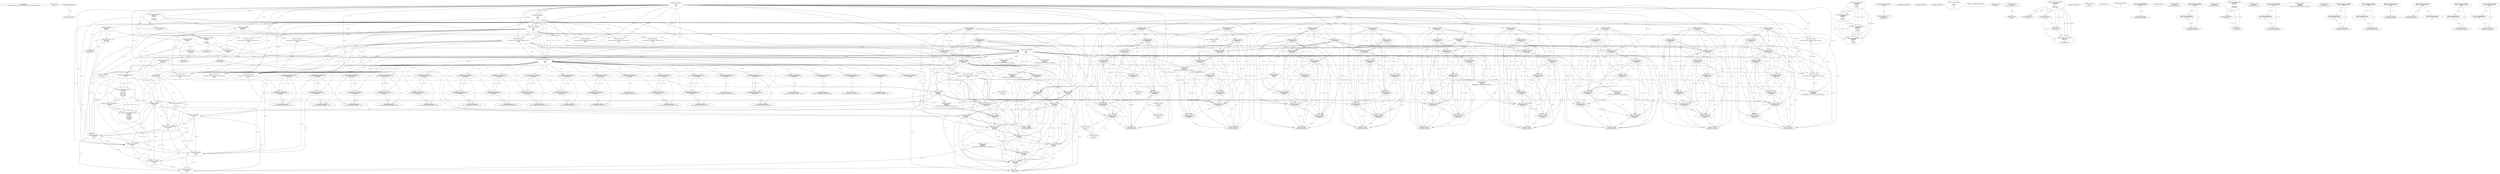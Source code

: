// Global SCDG with merge call
digraph {
	0 [label="268454688.main
2d585ec73ae76a975632dcc810f156cf1bf4e7cc5547263c9a24614f89d9d4bd"]
	1 [label="268454699.Sleep
1000"]
	2 [label="268450908.GetProcessHeap
"]
	3 [label="268465424.VirtualAlloc
0
128
12288
4"]
	4 [label="268465190.RegOpenKeyExW
2147483650
268501000
0
131097
2147417172"]
	5 [label="268465223.RegQueryValueExW
2147417376
268500984
0
0
3221762048
2147417188"]
	3 -> 5 [label="(0-->5)"]
	6 [label="268465239.RegCloseKey
2147417376"]
	5 -> 6 [label="(1-->1)"]
	7 [label="268465489.wsprintfW
3221762048
268501104
0"]
	3 -> 7 [label="(0-->1)"]
	5 -> 7 [label="(5-->1)"]
	8 [label="268466183.VirtualAlloc
0
1024
12288
4"]
	3 -> 8 [label="(3-->3)"]
	3 -> 8 [label="(4-->4)"]
	9 [label="268466202.VirtualAlloc
0
3596
12288
4"]
	3 -> 9 [label="(3-->3)"]
	8 -> 9 [label="(3-->3)"]
	3 -> 9 [label="(4-->4)"]
	8 -> 9 [label="(4-->4)"]
	10 [label="268466212.GetWindowsDirectoryW
3221770240
256"]
	9 -> 10 [label="(0-->1)"]
	11 [label="268466270.GetVolumeInformationW
3221770240
3221770752
256
3221771776
3221771784
3221771780
3221771264
256"]
	9 -> 11 [label="(0-->1)"]
	10 -> 11 [label="(1-->1)"]
	10 -> 11 [label="(2-->3)"]
	10 -> 11 [label="(2-->8)"]
	12 [label="268465190.RegOpenKeyExW
2147483650
268501632
0
131097
2147417172"]
	4 -> 12 [label="(1-->1)"]
	4 -> 12 [label="(4-->4)"]
	4 -> 12 [label="(5-->5)"]
	13 [label="268466376.wsprintfW
3221766144
268501204
0"]
	8 -> 13 [label="(0-->1)"]
	14 [label="268466397.lstrcatW
3221766144
3221771788"]
	8 -> 14 [label="(0-->1)"]
	13 -> 14 [label="(1-->1)"]
	15 [label="268466409.GetModuleHandleW
268501752"]
	16 [label="268466416.GetProcAddress
270536744
RtlComputeCrc32"]
	15 -> 16 [label="(0-->1)"]
	17 [label="268466432.lstrlenW
3221766144"]
	8 -> 17 [label="(0-->1)"]
	13 -> 17 [label="(1-->1)"]
	14 -> 17 [label="(1-->1)"]
	18 [label="268466449.RtlComputeCrc32
"]
	19 [label="268466481.VirtualFree
3221770240
0
32768"]
	9 -> 19 [label="(0-->1)"]
	10 -> 19 [label="(1-->1)"]
	11 -> 19 [label="(1-->1)"]
	20 [label="268464882.lstrlenW
3221762048"]
	3 -> 20 [label="(0-->1)"]
	5 -> 20 [label="(5-->1)"]
	7 -> 20 [label="(1-->1)"]
	21 [label="268464893.lstrlenW
268497860"]
	22 [label="268453932.VirtualAlloc
0
retval_lstrlenW_32822_32_retval_lstrlenW_32820_32
12288
64"]
	3 -> 22 [label="(3-->3)"]
	8 -> 22 [label="(3-->3)"]
	9 -> 22 [label="(3-->3)"]
	23 [label="268453967.lstrcpyW
3221774336
268497976"]
	22 -> 23 [label="(0-->1)"]
	24 [label="268453974.lstrlenW
3221774336"]
	22 -> 24 [label="(0-->1)"]
	23 -> 24 [label="(1-->1)"]
	25 [label="268464425.lstrcatW
retval_lstrlenW_32850_32
268497860"]
	21 -> 25 [label="(1-->2)"]
	26 [label="268464433.lstrcatW
retval_lstrlenW_32850_32
268500944"]
	25 -> 26 [label="(1-->1)"]
	27 [label="268464439.lstrcatW
retval_lstrlenW_32850_32
3221762048"]
	25 -> 27 [label="(1-->1)"]
	26 -> 27 [label="(1-->1)"]
	3 -> 27 [label="(0-->2)"]
	5 -> 27 [label="(5-->2)"]
	7 -> 27 [label="(1-->2)"]
	20 -> 27 [label="(1-->2)"]
	28 [label="268464447.lstrcatW
retval_lstrlenW_32850_32
268500948"]
	25 -> 28 [label="(1-->1)"]
	26 -> 28 [label="(1-->1)"]
	27 -> 28 [label="(1-->1)"]
	29 [label="268464636.VirtualAlloc
0
66
12288
64"]
	3 -> 29 [label="(3-->3)"]
	8 -> 29 [label="(3-->3)"]
	9 -> 29 [label="(3-->3)"]
	22 -> 29 [label="(3-->3)"]
	22 -> 29 [label="(4-->4)"]
	30 [label="268464679.wsprintfW
3221778432
268500964
3221774336"]
	29 -> 30 [label="(0-->1)"]
	22 -> 30 [label="(0-->3)"]
	23 -> 30 [label="(1-->3)"]
	24 -> 30 [label="(1-->3)"]
	31 [label="268464692.lstrcatW
retval_lstrlenW_32850_32
268497764"]
	25 -> 31 [label="(1-->1)"]
	26 -> 31 [label="(1-->1)"]
	27 -> 31 [label="(1-->1)"]
	28 -> 31 [label="(1-->1)"]
	32 [label="268464700.lstrcatW
retval_lstrlenW_32850_32
268500944"]
	25 -> 32 [label="(1-->1)"]
	26 -> 32 [label="(1-->1)"]
	27 -> 32 [label="(1-->1)"]
	28 -> 32 [label="(1-->1)"]
	31 -> 32 [label="(1-->1)"]
	26 -> 32 [label="(2-->2)"]
	33 [label="268464706.lstrcatW
retval_lstrlenW_32850_32
3221778432"]
	25 -> 33 [label="(1-->1)"]
	26 -> 33 [label="(1-->1)"]
	27 -> 33 [label="(1-->1)"]
	28 -> 33 [label="(1-->1)"]
	31 -> 33 [label="(1-->1)"]
	32 -> 33 [label="(1-->1)"]
	29 -> 33 [label="(0-->2)"]
	30 -> 33 [label="(1-->2)"]
	34 [label="268464714.lstrcatW
retval_lstrlenW_32850_32
268500948"]
	25 -> 34 [label="(1-->1)"]
	26 -> 34 [label="(1-->1)"]
	27 -> 34 [label="(1-->1)"]
	28 -> 34 [label="(1-->1)"]
	31 -> 34 [label="(1-->1)"]
	32 -> 34 [label="(1-->1)"]
	33 -> 34 [label="(1-->1)"]
	28 -> 34 [label="(2-->2)"]
	35 [label="268464726.VirtualFree
3221778432
0
32768"]
	29 -> 35 [label="(0-->1)"]
	30 -> 35 [label="(1-->1)"]
	33 -> 35 [label="(2-->1)"]
	19 -> 35 [label="(3-->3)"]
	36 [label="268464767.lstrlenW
retval_lstrlenW_32850_32"]
	25 -> 36 [label="(1-->1)"]
	26 -> 36 [label="(1-->1)"]
	27 -> 36 [label="(1-->1)"]
	28 -> 36 [label="(1-->1)"]
	31 -> 36 [label="(1-->1)"]
	32 -> 36 [label="(1-->1)"]
	33 -> 36 [label="(1-->1)"]
	34 -> 36 [label="(1-->1)"]
	37 [label="268453998.CreateMutexW
0
0
3221774336"]
	22 -> 37 [label="(0-->3)"]
	23 -> 37 [label="(1-->3)"]
	24 -> 37 [label="(1-->3)"]
	30 -> 37 [label="(3-->3)"]
	38 [label="268454010.GetLastError
"]
	39 [label="268454017.GetLastError
"]
	40 [label="268454043.VirtualFree
3221774336
0
32768"]
	22 -> 40 [label="(0-->1)"]
	23 -> 40 [label="(1-->1)"]
	24 -> 40 [label="(1-->1)"]
	30 -> 40 [label="(3-->1)"]
	37 -> 40 [label="(3-->1)"]
	19 -> 40 [label="(3-->3)"]
	35 -> 40 [label="(3-->3)"]
	41 [label="268467629.VirtualFree
3221762048
0
32768"]
	3 -> 41 [label="(0-->1)"]
	5 -> 41 [label="(5-->1)"]
	7 -> 41 [label="(1-->1)"]
	20 -> 41 [label="(1-->1)"]
	27 -> 41 [label="(2-->1)"]
	19 -> 41 [label="(3-->3)"]
	35 -> 41 [label="(3-->3)"]
	40 -> 41 [label="(3-->3)"]
	42 [label="268467737.VirtualFree
3221766144
0
32768"]
	8 -> 42 [label="(0-->1)"]
	13 -> 42 [label="(1-->1)"]
	14 -> 42 [label="(1-->1)"]
	17 -> 42 [label="(1-->1)"]
	19 -> 42 [label="(3-->3)"]
	35 -> 42 [label="(3-->3)"]
	40 -> 42 [label="(3-->3)"]
	41 -> 42 [label="(3-->3)"]
	43 [label="268454737.CreateThread
0
0
268447024
0
0
0"]
	44 [label="268454450.CreateToolhelp32Snapshot
2
0"]
	45 [label="268454476.VirtualAlloc
0
556
12288
4"]
	3 -> 45 [label="(3-->3)"]
	8 -> 45 [label="(3-->3)"]
	9 -> 45 [label="(3-->3)"]
	22 -> 45 [label="(3-->3)"]
	29 -> 45 [label="(3-->3)"]
	3 -> 45 [label="(4-->4)"]
	8 -> 45 [label="(4-->4)"]
	9 -> 45 [label="(4-->4)"]
	46 [label="268454501.Process32FirstW
retval_CreateToolhelp32Snapshot_33540_32
3221782528"]
	45 -> 46 [label="(0-->2)"]
	47 [label="268454533.lstrcmpiW
"]
	2 -> 47 [label="(0-->0)"]
	48 [label="268454602.Process32NextW
retval_CreateToolhelp32Snapshot_33540_32
3221782528"]
	46 -> 48 [label="(1-->1)"]
	45 -> 48 [label="(0-->2)"]
	46 -> 48 [label="(2-->2)"]
	49 [label="268454627.VirtualFree
3221782528
0
32768"]
	45 -> 49 [label="(0-->1)"]
	46 -> 49 [label="(2-->1)"]
	48 -> 49 [label="(2-->1)"]
	19 -> 49 [label="(3-->3)"]
	35 -> 49 [label="(3-->3)"]
	40 -> 49 [label="(3-->3)"]
	41 -> 49 [label="(3-->3)"]
	42 -> 49 [label="(3-->3)"]
	50 [label="268454634.CloseHandle
retval_CreateToolhelp32Snapshot_33540_32"]
	46 -> 50 [label="(1-->1)"]
	48 -> 50 [label="(1-->1)"]
	51 [label="268465190.RegOpenKeyExW
2147483650
268501000
0
131097
2147417052"]
	4 -> 51 [label="(1-->1)"]
	12 -> 51 [label="(1-->1)"]
	4 -> 51 [label="(2-->2)"]
	4 -> 51 [label="(4-->4)"]
	12 -> 51 [label="(4-->4)"]
	52 [label="268465223.RegQueryValueExW
2147417376
268500984
0
0
3221786624
2147417068"]
	5 -> 52 [label="(1-->1)"]
	6 -> 52 [label="(1-->1)"]
	5 -> 52 [label="(2-->2)"]
	53 [label="268465489.wsprintfW
3221786624
268501104
0"]
	52 -> 53 [label="(5-->1)"]
	7 -> 53 [label="(2-->2)"]
	54 [label="268466212.GetWindowsDirectoryW
3221794816
256"]
	10 -> 54 [label="(2-->2)"]
	11 -> 54 [label="(3-->2)"]
	11 -> 54 [label="(8-->2)"]
	55 [label="268466270.GetVolumeInformationW
3221794816
3221795328
256
3221796352
3221796360
3221796356
3221795840
256"]
	54 -> 55 [label="(1-->1)"]
	10 -> 55 [label="(2-->3)"]
	11 -> 55 [label="(3-->3)"]
	11 -> 55 [label="(8-->3)"]
	54 -> 55 [label="(2-->3)"]
	10 -> 55 [label="(2-->8)"]
	11 -> 55 [label="(3-->8)"]
	11 -> 55 [label="(8-->8)"]
	54 -> 55 [label="(2-->8)"]
	56 [label="268465190.RegOpenKeyExW
2147483650
268501632
0
131097
2147417052"]
	4 -> 56 [label="(1-->1)"]
	12 -> 56 [label="(1-->1)"]
	51 -> 56 [label="(1-->1)"]
	12 -> 56 [label="(2-->2)"]
	4 -> 56 [label="(4-->4)"]
	12 -> 56 [label="(4-->4)"]
	51 -> 56 [label="(4-->4)"]
	51 -> 56 [label="(5-->5)"]
	57 [label="268466376.wsprintfW
3221790720
268501204
0"]
	13 -> 57 [label="(2-->2)"]
	58 [label="268466397.lstrcatW
3221790720
3221796364"]
	57 -> 58 [label="(1-->1)"]
	59 [label="268466432.lstrlenW
3221790720"]
	57 -> 59 [label="(1-->1)"]
	58 -> 59 [label="(1-->1)"]
	60 [label="268466481.VirtualFree
3221794816
0
32768"]
	54 -> 60 [label="(1-->1)"]
	55 -> 60 [label="(1-->1)"]
	19 -> 60 [label="(3-->3)"]
	35 -> 60 [label="(3-->3)"]
	40 -> 60 [label="(3-->3)"]
	41 -> 60 [label="(3-->3)"]
	42 -> 60 [label="(3-->3)"]
	49 -> 60 [label="(3-->3)"]
	61 [label="268464882.lstrlenW
3221786624"]
	52 -> 61 [label="(5-->1)"]
	53 -> 61 [label="(1-->1)"]
	62 [label="268452641.VirtualAlloc
0
retval_lstrlenW_40406_32_retval_lstrlenW_40402_32
12288
64"]
	3 -> 62 [label="(3-->3)"]
	8 -> 62 [label="(3-->3)"]
	9 -> 62 [label="(3-->3)"]
	22 -> 62 [label="(3-->3)"]
	29 -> 62 [label="(3-->3)"]
	45 -> 62 [label="(3-->3)"]
	22 -> 62 [label="(4-->4)"]
	29 -> 62 [label="(4-->4)"]
	63 [label="268464425.lstrcatW
3221798912
268497860"]
	62 -> 63 [label="(0-->1)"]
	21 -> 63 [label="(1-->2)"]
	25 -> 63 [label="(2-->2)"]
	64 [label="268464433.lstrcatW
3221798912
268500944"]
	62 -> 64 [label="(0-->1)"]
	63 -> 64 [label="(1-->1)"]
	26 -> 64 [label="(2-->2)"]
	32 -> 64 [label="(2-->2)"]
	65 [label="268464439.lstrcatW
3221798912
3221786624"]
	62 -> 65 [label="(0-->1)"]
	63 -> 65 [label="(1-->1)"]
	64 -> 65 [label="(1-->1)"]
	52 -> 65 [label="(5-->2)"]
	53 -> 65 [label="(1-->2)"]
	61 -> 65 [label="(1-->2)"]
	66 [label="268464447.lstrcatW
3221798912
268500948"]
	62 -> 66 [label="(0-->1)"]
	63 -> 66 [label="(1-->1)"]
	64 -> 66 [label="(1-->1)"]
	65 -> 66 [label="(1-->1)"]
	28 -> 66 [label="(2-->2)"]
	34 -> 66 [label="(2-->2)"]
	67 [label="268464662.wsprintfW
3221803008
268500952
unconstrained_ret_RtlComputeCrc32_40146_32"]
	68 [label="268464692.lstrcatW
3221798912
268497764"]
	62 -> 68 [label="(0-->1)"]
	63 -> 68 [label="(1-->1)"]
	64 -> 68 [label="(1-->1)"]
	65 -> 68 [label="(1-->1)"]
	66 -> 68 [label="(1-->1)"]
	31 -> 68 [label="(2-->2)"]
	69 [label="268464700.lstrcatW
3221798912
268500944"]
	62 -> 69 [label="(0-->1)"]
	63 -> 69 [label="(1-->1)"]
	64 -> 69 [label="(1-->1)"]
	65 -> 69 [label="(1-->1)"]
	66 -> 69 [label="(1-->1)"]
	68 -> 69 [label="(1-->1)"]
	26 -> 69 [label="(2-->2)"]
	32 -> 69 [label="(2-->2)"]
	64 -> 69 [label="(2-->2)"]
	70 [label="268464706.lstrcatW
3221798912
3221803008"]
	62 -> 70 [label="(0-->1)"]
	63 -> 70 [label="(1-->1)"]
	64 -> 70 [label="(1-->1)"]
	65 -> 70 [label="(1-->1)"]
	66 -> 70 [label="(1-->1)"]
	68 -> 70 [label="(1-->1)"]
	69 -> 70 [label="(1-->1)"]
	67 -> 70 [label="(1-->2)"]
	71 [label="268464714.lstrcatW
3221798912
268500948"]
	62 -> 71 [label="(0-->1)"]
	63 -> 71 [label="(1-->1)"]
	64 -> 71 [label="(1-->1)"]
	65 -> 71 [label="(1-->1)"]
	66 -> 71 [label="(1-->1)"]
	68 -> 71 [label="(1-->1)"]
	69 -> 71 [label="(1-->1)"]
	70 -> 71 [label="(1-->1)"]
	28 -> 71 [label="(2-->2)"]
	34 -> 71 [label="(2-->2)"]
	66 -> 71 [label="(2-->2)"]
	72 [label="268464726.VirtualFree
3221803008
0
32768"]
	67 -> 72 [label="(1-->1)"]
	70 -> 72 [label="(2-->1)"]
	19 -> 72 [label="(3-->3)"]
	35 -> 72 [label="(3-->3)"]
	40 -> 72 [label="(3-->3)"]
	41 -> 72 [label="(3-->3)"]
	42 -> 72 [label="(3-->3)"]
	49 -> 72 [label="(3-->3)"]
	60 -> 72 [label="(3-->3)"]
	73 [label="268464767.lstrlenW
3221798912"]
	62 -> 73 [label="(0-->1)"]
	63 -> 73 [label="(1-->1)"]
	64 -> 73 [label="(1-->1)"]
	65 -> 73 [label="(1-->1)"]
	66 -> 73 [label="(1-->1)"]
	68 -> 73 [label="(1-->1)"]
	69 -> 73 [label="(1-->1)"]
	70 -> 73 [label="(1-->1)"]
	71 -> 73 [label="(1-->1)"]
	74 [label="268452707.lstrlenW
268497912"]
	75 [label="268452834.lstrcpyW
268510272
retval_lstrlenW_42087_32"]
	76 [label="268452841.lstrlenW
268510272"]
	75 -> 76 [label="(1-->1)"]
	77 [label="268465489.wsprintfW
3221762048
268500964
0"]
	3 -> 77 [label="(0-->1)"]
	78 [label="268465223.RegQueryValueExW
3221771788
268501592
0
0
3221771788
2147417188"]
	79 [label="268465254.GetLastError
"]
	80 [label="268465263.RegCloseKey
3221771788"]
	78 -> 80 [label="(1-->1)"]
	78 -> 80 [label="(5-->1)"]
	81 [label="268453932.VirtualAlloc
0
retval_lstrlenW_32923_32_retval_lstrlenW_32927_32
12288
64"]
	3 -> 81 [label="(3-->3)"]
	8 -> 81 [label="(3-->3)"]
	9 -> 81 [label="(3-->3)"]
	82 [label="268453967.lstrcpyW
0
268497976"]
	83 [label="268453974.lstrlenW
0"]
	84 [label="268464425.lstrcatW
retval_lstrlenW_33048_32
268497860"]
	21 -> 84 [label="(1-->2)"]
	85 [label="268464433.lstrcatW
retval_lstrlenW_33048_32
268500944"]
	84 -> 85 [label="(1-->1)"]
	86 [label="268464439.lstrcatW
retval_lstrlenW_33048_32
3221762048"]
	84 -> 86 [label="(1-->1)"]
	85 -> 86 [label="(1-->1)"]
	3 -> 86 [label="(0-->2)"]
	20 -> 86 [label="(1-->2)"]
	77 -> 86 [label="(1-->2)"]
	87 [label="268464447.lstrcatW
retval_lstrlenW_33048_32
268500948"]
	84 -> 87 [label="(1-->1)"]
	85 -> 87 [label="(1-->1)"]
	86 -> 87 [label="(1-->1)"]
	88 [label="268464662.wsprintfW
3221778432
268500952
unconstrained_ret_RtlComputeCrc32_32899_32"]
	29 -> 88 [label="(0-->1)"]
	89 [label="268464692.lstrcatW
retval_lstrlenW_33048_32
268497764"]
	84 -> 89 [label="(1-->1)"]
	85 -> 89 [label="(1-->1)"]
	86 -> 89 [label="(1-->1)"]
	87 -> 89 [label="(1-->1)"]
	90 [label="268464700.lstrcatW
retval_lstrlenW_33048_32
268500944"]
	84 -> 90 [label="(1-->1)"]
	85 -> 90 [label="(1-->1)"]
	86 -> 90 [label="(1-->1)"]
	87 -> 90 [label="(1-->1)"]
	89 -> 90 [label="(1-->1)"]
	85 -> 90 [label="(2-->2)"]
	91 [label="268464706.lstrcatW
retval_lstrlenW_33048_32
3221778432"]
	84 -> 91 [label="(1-->1)"]
	85 -> 91 [label="(1-->1)"]
	86 -> 91 [label="(1-->1)"]
	87 -> 91 [label="(1-->1)"]
	89 -> 91 [label="(1-->1)"]
	90 -> 91 [label="(1-->1)"]
	29 -> 91 [label="(0-->2)"]
	88 -> 91 [label="(1-->2)"]
	92 [label="268464714.lstrcatW
retval_lstrlenW_33048_32
268500948"]
	84 -> 92 [label="(1-->1)"]
	85 -> 92 [label="(1-->1)"]
	86 -> 92 [label="(1-->1)"]
	87 -> 92 [label="(1-->1)"]
	89 -> 92 [label="(1-->1)"]
	90 -> 92 [label="(1-->1)"]
	91 -> 92 [label="(1-->1)"]
	87 -> 92 [label="(2-->2)"]
	93 [label="268464767.lstrlenW
retval_lstrlenW_33048_32"]
	84 -> 93 [label="(1-->1)"]
	85 -> 93 [label="(1-->1)"]
	86 -> 93 [label="(1-->1)"]
	87 -> 93 [label="(1-->1)"]
	89 -> 93 [label="(1-->1)"]
	90 -> 93 [label="(1-->1)"]
	91 -> 93 [label="(1-->1)"]
	92 -> 93 [label="(1-->1)"]
	94 [label="268453998.CreateMutexW
0
0
0"]
	95 [label="268454761.WaitForSingleObject
retval_CreateThread_34698_32
5000"]
	96 [label="268454790.CloseHandle
retval_CreateThread_34698_32"]
	95 -> 96 [label="(1-->1)"]
	97 [label="268454501.Process32FirstW
retval_CreateToolhelp32Snapshot_36674_32
3221782528"]
	45 -> 97 [label="(0-->2)"]
	98 [label="268454602.Process32NextW
retval_CreateToolhelp32Snapshot_36674_32
3221782528"]
	97 -> 98 [label="(1-->1)"]
	45 -> 98 [label="(0-->2)"]
	97 -> 98 [label="(2-->2)"]
	99 [label="268454634.CloseHandle
retval_CreateToolhelp32Snapshot_36674_32"]
	97 -> 99 [label="(1-->1)"]
	98 -> 99 [label="(1-->1)"]
	100 [label="268452641.VirtualAlloc
0
retval_lstrlenW_41685_32_retval_lstrlenW_41682_32
12288
64"]
	3 -> 100 [label="(3-->3)"]
	8 -> 100 [label="(3-->3)"]
	9 -> 100 [label="(3-->3)"]
	29 -> 100 [label="(3-->3)"]
	45 -> 100 [label="(3-->3)"]
	81 -> 100 [label="(3-->3)"]
	29 -> 100 [label="(4-->4)"]
	81 -> 100 [label="(4-->4)"]
	101 [label="268464425.lstrcatW
0
268497860"]
	21 -> 101 [label="(1-->2)"]
	84 -> 101 [label="(2-->2)"]
	102 [label="268464433.lstrcatW
0
268500944"]
	85 -> 102 [label="(2-->2)"]
	90 -> 102 [label="(2-->2)"]
	103 [label="268464439.lstrcatW
0
3221786624"]
	52 -> 103 [label="(5-->2)"]
	53 -> 103 [label="(1-->2)"]
	61 -> 103 [label="(1-->2)"]
	104 [label="268464447.lstrcatW
0
268500948"]
	87 -> 104 [label="(2-->2)"]
	92 -> 104 [label="(2-->2)"]
	105 [label="268464662.wsprintfW
3221803008
268500952
unconstrained_ret_RtlComputeCrc32_40079_32"]
	88 -> 105 [label="(2-->2)"]
	106 [label="268464692.lstrcatW
0
268497764"]
	89 -> 106 [label="(2-->2)"]
	107 [label="268464700.lstrcatW
0
268500944"]
	85 -> 107 [label="(2-->2)"]
	90 -> 107 [label="(2-->2)"]
	102 -> 107 [label="(2-->2)"]
	108 [label="268464706.lstrcatW
0
3221803008"]
	105 -> 108 [label="(1-->2)"]
	109 [label="268464714.lstrcatW
0
268500948"]
	87 -> 109 [label="(2-->2)"]
	92 -> 109 [label="(2-->2)"]
	104 -> 109 [label="(2-->2)"]
	110 [label="268464767.lstrlenW
0"]
	111 [label="268452834.lstrcpyW
268510272
retval_lstrlenW_43387_32"]
	112 [label="268465239.RegCloseKey
3221771788"]
	78 -> 112 [label="(1-->1)"]
	78 -> 112 [label="(5-->1)"]
	113 [label="268466320.lstrlenW
3221771788"]
	78 -> 113 [label="(1-->1)"]
	78 -> 113 [label="(5-->1)"]
	112 -> 113 [label="(1-->1)"]
	114 [label="268453932.VirtualAlloc
0
retval_lstrlenW_32825_32_retval_lstrlenW_32824_32
12288
64"]
	3 -> 114 [label="(3-->3)"]
	8 -> 114 [label="(3-->3)"]
	9 -> 114 [label="(3-->3)"]
	115 [label="268464425.lstrcatW
retval_lstrlenW_32855_32
268497860"]
	21 -> 115 [label="(1-->2)"]
	116 [label="268464433.lstrcatW
retval_lstrlenW_32855_32
268500944"]
	115 -> 116 [label="(1-->1)"]
	117 [label="268464439.lstrcatW
retval_lstrlenW_32855_32
3221762048"]
	115 -> 117 [label="(1-->1)"]
	116 -> 117 [label="(1-->1)"]
	3 -> 117 [label="(0-->2)"]
	20 -> 117 [label="(1-->2)"]
	77 -> 117 [label="(1-->2)"]
	118 [label="268464447.lstrcatW
retval_lstrlenW_32855_32
268500948"]
	115 -> 118 [label="(1-->1)"]
	116 -> 118 [label="(1-->1)"]
	117 -> 118 [label="(1-->1)"]
	119 [label="268464662.wsprintfW
3221778432
268500952
unconstrained_ret_RtlComputeCrc32_32812_32"]
	29 -> 119 [label="(0-->1)"]
	120 [label="268464692.lstrcatW
retval_lstrlenW_32855_32
268497764"]
	115 -> 120 [label="(1-->1)"]
	116 -> 120 [label="(1-->1)"]
	117 -> 120 [label="(1-->1)"]
	118 -> 120 [label="(1-->1)"]
	121 [label="268464700.lstrcatW
retval_lstrlenW_32855_32
268500944"]
	115 -> 121 [label="(1-->1)"]
	116 -> 121 [label="(1-->1)"]
	117 -> 121 [label="(1-->1)"]
	118 -> 121 [label="(1-->1)"]
	120 -> 121 [label="(1-->1)"]
	116 -> 121 [label="(2-->2)"]
	122 [label="268464706.lstrcatW
retval_lstrlenW_32855_32
3221778432"]
	115 -> 122 [label="(1-->1)"]
	116 -> 122 [label="(1-->1)"]
	117 -> 122 [label="(1-->1)"]
	118 -> 122 [label="(1-->1)"]
	120 -> 122 [label="(1-->1)"]
	121 -> 122 [label="(1-->1)"]
	29 -> 122 [label="(0-->2)"]
	119 -> 122 [label="(1-->2)"]
	123 [label="268464714.lstrcatW
retval_lstrlenW_32855_32
268500948"]
	115 -> 123 [label="(1-->1)"]
	116 -> 123 [label="(1-->1)"]
	117 -> 123 [label="(1-->1)"]
	118 -> 123 [label="(1-->1)"]
	120 -> 123 [label="(1-->1)"]
	121 -> 123 [label="(1-->1)"]
	122 -> 123 [label="(1-->1)"]
	118 -> 123 [label="(2-->2)"]
	124 [label="268464767.lstrlenW
retval_lstrlenW_32855_32"]
	115 -> 124 [label="(1-->1)"]
	116 -> 124 [label="(1-->1)"]
	117 -> 124 [label="(1-->1)"]
	118 -> 124 [label="(1-->1)"]
	120 -> 124 [label="(1-->1)"]
	121 -> 124 [label="(1-->1)"]
	122 -> 124 [label="(1-->1)"]
	123 -> 124 [label="(1-->1)"]
	125 [label="268454761.WaitForSingleObject
retval_CreateThread_32977_32
5000"]
	126 [label="268454780.TerminateThread
retval_CreateThread_32977_32
0"]
	125 -> 126 [label="(1-->1)"]
	127 [label="268454790.CloseHandle
retval_CreateThread_32977_32"]
	125 -> 127 [label="(1-->1)"]
	126 -> 127 [label="(1-->1)"]
	128 [label="268454602.Process32NextW
retval_CreateToolhelp32Snapshot_33055_32
3221782528"]
	45 -> 128 [label="(0-->2)"]
	129 [label="268454634.CloseHandle
retval_CreateToolhelp32Snapshot_33055_32"]
	128 -> 129 [label="(1-->1)"]
	130 [label="268465489.wsprintfW
3221786624
268500964
0"]
	77 -> 130 [label="(2-->2)"]
	131 [label="268452641.VirtualAlloc
0
retval_lstrlenW_36765_32_retval_lstrlenW_36768_32
12288
64"]
	3 -> 131 [label="(3-->3)"]
	8 -> 131 [label="(3-->3)"]
	9 -> 131 [label="(3-->3)"]
	29 -> 131 [label="(3-->3)"]
	45 -> 131 [label="(3-->3)"]
	114 -> 131 [label="(3-->3)"]
	29 -> 131 [label="(4-->4)"]
	114 -> 131 [label="(4-->4)"]
	132 [label="268464679.wsprintfW
3221803008
268500964
retval_lstrlenW_36765_32_retval_lstrlenW_36768_32"]
	77 -> 132 [label="(2-->2)"]
	130 -> 132 [label="(2-->2)"]
	131 -> 132 [label="(2-->3)"]
	133 [label="268452834.lstrcpyW
268510272
retval_lstrlenW_40662_32"]
	134 [label="268465223.RegQueryValueExW
3221796364
268501592
0
0
3221796364
2147417068"]
	135 [label="268465239.RegCloseKey
3221796364"]
	134 -> 135 [label="(1-->1)"]
	134 -> 135 [label="(5-->1)"]
	136 [label="268466320.lstrlenW
3221796364"]
	134 -> 136 [label="(1-->1)"]
	134 -> 136 [label="(5-->1)"]
	135 -> 136 [label="(1-->1)"]
	137 [label="268452641.VirtualAlloc
0
retval_lstrlenW_41134_32_retval_lstrlenW_41132_32
12288
64"]
	3 -> 137 [label="(3-->3)"]
	8 -> 137 [label="(3-->3)"]
	9 -> 137 [label="(3-->3)"]
	22 -> 137 [label="(3-->3)"]
	29 -> 137 [label="(3-->3)"]
	45 -> 137 [label="(3-->3)"]
	22 -> 137 [label="(4-->4)"]
	29 -> 137 [label="(4-->4)"]
	138 [label="268464679.wsprintfW
3221803008
268500964
retval_lstrlenW_41134_32_retval_lstrlenW_41132_32"]
	30 -> 138 [label="(2-->2)"]
	130 -> 138 [label="(2-->2)"]
	137 -> 138 [label="(2-->3)"]
	139 [label="268452834.lstrcpyW
268510272
retval_lstrlenW_42761_32"]
	140 [label="268453932.VirtualAlloc
0
retval_lstrlenW_32818_32_retval_lstrlenW_32815_32
12288
64"]
	3 -> 140 [label="(3-->3)"]
	8 -> 140 [label="(3-->3)"]
	9 -> 140 [label="(3-->3)"]
	141 [label="268464425.lstrcatW
retval_lstrlenW_32839_32
268497860"]
	21 -> 141 [label="(1-->2)"]
	142 [label="268464433.lstrcatW
retval_lstrlenW_32839_32
268500944"]
	141 -> 142 [label="(1-->1)"]
	143 [label="268464439.lstrcatW
retval_lstrlenW_32839_32
3221762048"]
	141 -> 143 [label="(1-->1)"]
	142 -> 143 [label="(1-->1)"]
	3 -> 143 [label="(0-->2)"]
	20 -> 143 [label="(1-->2)"]
	77 -> 143 [label="(1-->2)"]
	144 [label="268464447.lstrcatW
retval_lstrlenW_32839_32
268500948"]
	141 -> 144 [label="(1-->1)"]
	142 -> 144 [label="(1-->1)"]
	143 -> 144 [label="(1-->1)"]
	145 [label="268464692.lstrcatW
retval_lstrlenW_32839_32
268497764"]
	141 -> 145 [label="(1-->1)"]
	142 -> 145 [label="(1-->1)"]
	143 -> 145 [label="(1-->1)"]
	144 -> 145 [label="(1-->1)"]
	146 [label="268464700.lstrcatW
retval_lstrlenW_32839_32
268500944"]
	141 -> 146 [label="(1-->1)"]
	142 -> 146 [label="(1-->1)"]
	143 -> 146 [label="(1-->1)"]
	144 -> 146 [label="(1-->1)"]
	145 -> 146 [label="(1-->1)"]
	142 -> 146 [label="(2-->2)"]
	147 [label="268464706.lstrcatW
retval_lstrlenW_32839_32
3221778432"]
	141 -> 147 [label="(1-->1)"]
	142 -> 147 [label="(1-->1)"]
	143 -> 147 [label="(1-->1)"]
	144 -> 147 [label="(1-->1)"]
	145 -> 147 [label="(1-->1)"]
	146 -> 147 [label="(1-->1)"]
	29 -> 147 [label="(0-->2)"]
	30 -> 147 [label="(1-->2)"]
	148 [label="268464714.lstrcatW
retval_lstrlenW_32839_32
268500948"]
	141 -> 148 [label="(1-->1)"]
	142 -> 148 [label="(1-->1)"]
	143 -> 148 [label="(1-->1)"]
	144 -> 148 [label="(1-->1)"]
	145 -> 148 [label="(1-->1)"]
	146 -> 148 [label="(1-->1)"]
	147 -> 148 [label="(1-->1)"]
	144 -> 148 [label="(2-->2)"]
	149 [label="268464767.lstrlenW
retval_lstrlenW_32839_32"]
	141 -> 149 [label="(1-->1)"]
	142 -> 149 [label="(1-->1)"]
	143 -> 149 [label="(1-->1)"]
	144 -> 149 [label="(1-->1)"]
	145 -> 149 [label="(1-->1)"]
	146 -> 149 [label="(1-->1)"]
	147 -> 149 [label="(1-->1)"]
	148 -> 149 [label="(1-->1)"]
	150 [label="268454761.WaitForSingleObject
retval_CreateThread_33084_32
5000"]
	151 [label="268454780.TerminateThread
retval_CreateThread_33084_32
0"]
	150 -> 151 [label="(1-->1)"]
	152 [label="268454790.CloseHandle
retval_CreateThread_33084_32"]
	150 -> 152 [label="(1-->1)"]
	151 -> 152 [label="(1-->1)"]
	153 [label="268454501.Process32FirstW
retval_CreateToolhelp32Snapshot_33157_32
3221782528"]
	45 -> 153 [label="(0-->2)"]
	154 [label="268454602.Process32NextW
retval_CreateToolhelp32Snapshot_33157_32
3221782528"]
	153 -> 154 [label="(1-->1)"]
	45 -> 154 [label="(0-->2)"]
	153 -> 154 [label="(2-->2)"]
	155 [label="268454634.CloseHandle
retval_CreateToolhelp32Snapshot_33157_32"]
	153 -> 155 [label="(1-->1)"]
	154 -> 155 [label="(1-->1)"]
	156 [label="268452641.VirtualAlloc
0
retval_lstrlenW_42606_32_retval_lstrlenW_42609_32
12288
64"]
	3 -> 156 [label="(3-->3)"]
	8 -> 156 [label="(3-->3)"]
	9 -> 156 [label="(3-->3)"]
	29 -> 156 [label="(3-->3)"]
	45 -> 156 [label="(3-->3)"]
	140 -> 156 [label="(3-->3)"]
	29 -> 156 [label="(4-->4)"]
	140 -> 156 [label="(4-->4)"]
	157 [label="268464662.wsprintfW
3221803008
268500952
unconstrained_ret_RtlComputeCrc32_42597_32"]
	158 [label="268452834.lstrcpyW
268510272
retval_lstrlenW_43386_32"]
	159 [label="268465223.RegQueryValueExW
3221771788
268501728
0
0
retval_lstrlenW_32788_32
2147417188"]
	78 -> 159 [label="(1-->1)"]
	78 -> 159 [label="(5-->1)"]
	112 -> 159 [label="(1-->1)"]
	113 -> 159 [label="(1-->1)"]
	78 -> 159 [label="(6-->6)"]
	160 [label="268453932.VirtualAlloc
0
retval_lstrlenW_32826_32_retval_lstrlenW_32827_32
12288
64"]
	3 -> 160 [label="(3-->3)"]
	8 -> 160 [label="(3-->3)"]
	9 -> 160 [label="(3-->3)"]
	161 [label="268464425.lstrcatW
retval_lstrlenW_32900_32
268497860"]
	21 -> 161 [label="(1-->2)"]
	162 [label="268464433.lstrcatW
retval_lstrlenW_32900_32
268500944"]
	161 -> 162 [label="(1-->1)"]
	163 [label="268464439.lstrcatW
retval_lstrlenW_32900_32
3221762048"]
	161 -> 163 [label="(1-->1)"]
	162 -> 163 [label="(1-->1)"]
	3 -> 163 [label="(0-->2)"]
	20 -> 163 [label="(1-->2)"]
	77 -> 163 [label="(1-->2)"]
	164 [label="268464447.lstrcatW
retval_lstrlenW_32900_32
268500948"]
	161 -> 164 [label="(1-->1)"]
	162 -> 164 [label="(1-->1)"]
	163 -> 164 [label="(1-->1)"]
	165 [label="268464692.lstrcatW
retval_lstrlenW_32900_32
268497764"]
	161 -> 165 [label="(1-->1)"]
	162 -> 165 [label="(1-->1)"]
	163 -> 165 [label="(1-->1)"]
	164 -> 165 [label="(1-->1)"]
	166 [label="268464700.lstrcatW
retval_lstrlenW_32900_32
268500944"]
	161 -> 166 [label="(1-->1)"]
	162 -> 166 [label="(1-->1)"]
	163 -> 166 [label="(1-->1)"]
	164 -> 166 [label="(1-->1)"]
	165 -> 166 [label="(1-->1)"]
	162 -> 166 [label="(2-->2)"]
	167 [label="268464706.lstrcatW
retval_lstrlenW_32900_32
3221778432"]
	161 -> 167 [label="(1-->1)"]
	162 -> 167 [label="(1-->1)"]
	163 -> 167 [label="(1-->1)"]
	164 -> 167 [label="(1-->1)"]
	165 -> 167 [label="(1-->1)"]
	166 -> 167 [label="(1-->1)"]
	29 -> 167 [label="(0-->2)"]
	30 -> 167 [label="(1-->2)"]
	168 [label="268464714.lstrcatW
retval_lstrlenW_32900_32
268500948"]
	161 -> 168 [label="(1-->1)"]
	162 -> 168 [label="(1-->1)"]
	163 -> 168 [label="(1-->1)"]
	164 -> 168 [label="(1-->1)"]
	165 -> 168 [label="(1-->1)"]
	166 -> 168 [label="(1-->1)"]
	167 -> 168 [label="(1-->1)"]
	164 -> 168 [label="(2-->2)"]
	169 [label="268464767.lstrlenW
retval_lstrlenW_32900_32"]
	161 -> 169 [label="(1-->1)"]
	162 -> 169 [label="(1-->1)"]
	163 -> 169 [label="(1-->1)"]
	164 -> 169 [label="(1-->1)"]
	165 -> 169 [label="(1-->1)"]
	166 -> 169 [label="(1-->1)"]
	167 -> 169 [label="(1-->1)"]
	168 -> 169 [label="(1-->1)"]
	170 [label="268454761.WaitForSingleObject
retval_CreateThread_33183_32
5000"]
	171 [label="268454780.TerminateThread
retval_CreateThread_33183_32
0"]
	170 -> 171 [label="(1-->1)"]
	172 [label="268454790.CloseHandle
retval_CreateThread_33183_32"]
	170 -> 172 [label="(1-->1)"]
	171 -> 172 [label="(1-->1)"]
	173 [label="268454602.Process32NextW
retval_CreateToolhelp32Snapshot_33209_32
3221782528"]
	45 -> 173 [label="(0-->2)"]
	174 [label="268454634.CloseHandle
retval_CreateToolhelp32Snapshot_33209_32"]
	173 -> 174 [label="(1-->1)"]
	175 [label="268464425.lstrcatW
retval_lstrlenW_32831_32
268497860"]
	21 -> 175 [label="(1-->2)"]
	176 [label="268464433.lstrcatW
retval_lstrlenW_32831_32
268500944"]
	175 -> 176 [label="(1-->1)"]
	177 [label="268464439.lstrcatW
retval_lstrlenW_32831_32
3221762048"]
	175 -> 177 [label="(1-->1)"]
	176 -> 177 [label="(1-->1)"]
	3 -> 177 [label="(0-->2)"]
	20 -> 177 [label="(1-->2)"]
	77 -> 177 [label="(1-->2)"]
	178 [label="268464447.lstrcatW
retval_lstrlenW_32831_32
268500948"]
	175 -> 178 [label="(1-->1)"]
	176 -> 178 [label="(1-->1)"]
	177 -> 178 [label="(1-->1)"]
	179 [label="268464692.lstrcatW
retval_lstrlenW_32831_32
268497764"]
	175 -> 179 [label="(1-->1)"]
	176 -> 179 [label="(1-->1)"]
	177 -> 179 [label="(1-->1)"]
	178 -> 179 [label="(1-->1)"]
	180 [label="268464700.lstrcatW
retval_lstrlenW_32831_32
268500944"]
	175 -> 180 [label="(1-->1)"]
	176 -> 180 [label="(1-->1)"]
	177 -> 180 [label="(1-->1)"]
	178 -> 180 [label="(1-->1)"]
	179 -> 180 [label="(1-->1)"]
	176 -> 180 [label="(2-->2)"]
	181 [label="268464706.lstrcatW
retval_lstrlenW_32831_32
3221778432"]
	175 -> 181 [label="(1-->1)"]
	176 -> 181 [label="(1-->1)"]
	177 -> 181 [label="(1-->1)"]
	178 -> 181 [label="(1-->1)"]
	179 -> 181 [label="(1-->1)"]
	180 -> 181 [label="(1-->1)"]
	29 -> 181 [label="(0-->2)"]
	30 -> 181 [label="(1-->2)"]
	182 [label="268464714.lstrcatW
retval_lstrlenW_32831_32
268500948"]
	175 -> 182 [label="(1-->1)"]
	176 -> 182 [label="(1-->1)"]
	177 -> 182 [label="(1-->1)"]
	178 -> 182 [label="(1-->1)"]
	179 -> 182 [label="(1-->1)"]
	180 -> 182 [label="(1-->1)"]
	181 -> 182 [label="(1-->1)"]
	178 -> 182 [label="(2-->2)"]
	183 [label="268464767.lstrlenW
retval_lstrlenW_32831_32"]
	175 -> 183 [label="(1-->1)"]
	176 -> 183 [label="(1-->1)"]
	177 -> 183 [label="(1-->1)"]
	178 -> 183 [label="(1-->1)"]
	179 -> 183 [label="(1-->1)"]
	180 -> 183 [label="(1-->1)"]
	181 -> 183 [label="(1-->1)"]
	182 -> 183 [label="(1-->1)"]
	184 [label="268454501.Process32FirstW
retval_CreateToolhelp32Snapshot_33249_32
3221782528"]
	45 -> 184 [label="(0-->2)"]
	185 [label="268454602.Process32NextW
retval_CreateToolhelp32Snapshot_33249_32
3221782528"]
	184 -> 185 [label="(1-->1)"]
	45 -> 185 [label="(0-->2)"]
	184 -> 185 [label="(2-->2)"]
	186 [label="268454634.CloseHandle
retval_CreateToolhelp32Snapshot_33249_32"]
	184 -> 186 [label="(1-->1)"]
	185 -> 186 [label="(1-->1)"]
	187 [label="268465263.RegCloseKey
2147417376"]
	52 -> 187 [label="(1-->1)"]
	188 [label="268454602.Process32NextW
retval_CreateToolhelp32Snapshot_32991_32
3221782528"]
	45 -> 188 [label="(0-->2)"]
	189 [label="268454634.CloseHandle
retval_CreateToolhelp32Snapshot_32991_32"]
	188 -> 189 [label="(1-->1)"]
	190 [label="268464425.lstrcatW
retval_lstrlenW_32944_32
268497860"]
	21 -> 190 [label="(1-->2)"]
	191 [label="268464433.lstrcatW
retval_lstrlenW_32944_32
268500944"]
	190 -> 191 [label="(1-->1)"]
	192 [label="268464439.lstrcatW
retval_lstrlenW_32944_32
3221762048"]
	190 -> 192 [label="(1-->1)"]
	191 -> 192 [label="(1-->1)"]
	3 -> 192 [label="(0-->2)"]
	20 -> 192 [label="(1-->2)"]
	77 -> 192 [label="(1-->2)"]
	193 [label="268464447.lstrcatW
retval_lstrlenW_32944_32
268500948"]
	190 -> 193 [label="(1-->1)"]
	191 -> 193 [label="(1-->1)"]
	192 -> 193 [label="(1-->1)"]
	194 [label="268464662.wsprintfW
3221778432
268500952
unconstrained_ret_RtlComputeCrc32_32816_32"]
	29 -> 194 [label="(0-->1)"]
	195 [label="268464692.lstrcatW
retval_lstrlenW_32944_32
268497764"]
	190 -> 195 [label="(1-->1)"]
	191 -> 195 [label="(1-->1)"]
	192 -> 195 [label="(1-->1)"]
	193 -> 195 [label="(1-->1)"]
	196 [label="268464700.lstrcatW
retval_lstrlenW_32944_32
268500944"]
	190 -> 196 [label="(1-->1)"]
	191 -> 196 [label="(1-->1)"]
	192 -> 196 [label="(1-->1)"]
	193 -> 196 [label="(1-->1)"]
	195 -> 196 [label="(1-->1)"]
	191 -> 196 [label="(2-->2)"]
	197 [label="268464706.lstrcatW
retval_lstrlenW_32944_32
3221778432"]
	190 -> 197 [label="(1-->1)"]
	191 -> 197 [label="(1-->1)"]
	192 -> 197 [label="(1-->1)"]
	193 -> 197 [label="(1-->1)"]
	195 -> 197 [label="(1-->1)"]
	196 -> 197 [label="(1-->1)"]
	29 -> 197 [label="(0-->2)"]
	194 -> 197 [label="(1-->2)"]
	198 [label="268464714.lstrcatW
retval_lstrlenW_32944_32
268500948"]
	190 -> 198 [label="(1-->1)"]
	191 -> 198 [label="(1-->1)"]
	192 -> 198 [label="(1-->1)"]
	193 -> 198 [label="(1-->1)"]
	195 -> 198 [label="(1-->1)"]
	196 -> 198 [label="(1-->1)"]
	197 -> 198 [label="(1-->1)"]
	193 -> 198 [label="(2-->2)"]
	199 [label="268464767.lstrlenW
retval_lstrlenW_32944_32"]
	190 -> 199 [label="(1-->1)"]
	191 -> 199 [label="(1-->1)"]
	192 -> 199 [label="(1-->1)"]
	193 -> 199 [label="(1-->1)"]
	195 -> 199 [label="(1-->1)"]
	196 -> 199 [label="(1-->1)"]
	197 -> 199 [label="(1-->1)"]
	198 -> 199 [label="(1-->1)"]
	200 [label="268454602.Process32NextW
retval_CreateToolhelp32Snapshot_33946_32
3221782528"]
	45 -> 200 [label="(0-->2)"]
	201 [label="268454634.CloseHandle
retval_CreateToolhelp32Snapshot_33946_32"]
	200 -> 201 [label="(1-->1)"]
	202 [label="268453932.VirtualAlloc
0
retval_lstrlenW_32828_32_retval_lstrlenW_32830_32
12288
64"]
	3 -> 202 [label="(3-->3)"]
	8 -> 202 [label="(3-->3)"]
	9 -> 202 [label="(3-->3)"]
	203 [label="268464425.lstrcatW
retval_lstrlenW_32886_32
268497860"]
	21 -> 203 [label="(1-->2)"]
	204 [label="268464433.lstrcatW
retval_lstrlenW_32886_32
268500944"]
	203 -> 204 [label="(1-->1)"]
	205 [label="268464439.lstrcatW
retval_lstrlenW_32886_32
3221762048"]
	203 -> 205 [label="(1-->1)"]
	204 -> 205 [label="(1-->1)"]
	3 -> 205 [label="(0-->2)"]
	20 -> 205 [label="(1-->2)"]
	77 -> 205 [label="(1-->2)"]
	206 [label="268464447.lstrcatW
retval_lstrlenW_32886_32
268500948"]
	203 -> 206 [label="(1-->1)"]
	204 -> 206 [label="(1-->1)"]
	205 -> 206 [label="(1-->1)"]
	207 [label="268464662.wsprintfW
3221778432
268500952
unconstrained_ret_RtlComputeCrc32_32819_32"]
	29 -> 207 [label="(0-->1)"]
	208 [label="268464692.lstrcatW
retval_lstrlenW_32886_32
268497764"]
	203 -> 208 [label="(1-->1)"]
	204 -> 208 [label="(1-->1)"]
	205 -> 208 [label="(1-->1)"]
	206 -> 208 [label="(1-->1)"]
	209 [label="268464700.lstrcatW
retval_lstrlenW_32886_32
268500944"]
	203 -> 209 [label="(1-->1)"]
	204 -> 209 [label="(1-->1)"]
	205 -> 209 [label="(1-->1)"]
	206 -> 209 [label="(1-->1)"]
	208 -> 209 [label="(1-->1)"]
	204 -> 209 [label="(2-->2)"]
	210 [label="268464706.lstrcatW
retval_lstrlenW_32886_32
3221778432"]
	203 -> 210 [label="(1-->1)"]
	204 -> 210 [label="(1-->1)"]
	205 -> 210 [label="(1-->1)"]
	206 -> 210 [label="(1-->1)"]
	208 -> 210 [label="(1-->1)"]
	209 -> 210 [label="(1-->1)"]
	29 -> 210 [label="(0-->2)"]
	207 -> 210 [label="(1-->2)"]
	211 [label="268464714.lstrcatW
retval_lstrlenW_32886_32
268500948"]
	203 -> 211 [label="(1-->1)"]
	204 -> 211 [label="(1-->1)"]
	205 -> 211 [label="(1-->1)"]
	206 -> 211 [label="(1-->1)"]
	208 -> 211 [label="(1-->1)"]
	209 -> 211 [label="(1-->1)"]
	210 -> 211 [label="(1-->1)"]
	206 -> 211 [label="(2-->2)"]
	212 [label="268464767.lstrlenW
retval_lstrlenW_32886_32"]
	203 -> 212 [label="(1-->1)"]
	204 -> 212 [label="(1-->1)"]
	205 -> 212 [label="(1-->1)"]
	206 -> 212 [label="(1-->1)"]
	208 -> 212 [label="(1-->1)"]
	209 -> 212 [label="(1-->1)"]
	210 -> 212 [label="(1-->1)"]
	211 -> 212 [label="(1-->1)"]
	213 [label="268454761.WaitForSingleObject
retval_CreateThread_33116_32
5000"]
	214 [label="268454780.TerminateThread
retval_CreateThread_33116_32
0"]
	213 -> 214 [label="(1-->1)"]
	215 [label="268454790.CloseHandle
retval_CreateThread_33116_32"]
	213 -> 215 [label="(1-->1)"]
	214 -> 215 [label="(1-->1)"]
	216 [label="268454501.Process32FirstW
retval_CreateToolhelp32Snapshot_33194_32
3221782528"]
	45 -> 216 [label="(0-->2)"]
	217 [label="268454602.Process32NextW
retval_CreateToolhelp32Snapshot_33194_32
3221782528"]
	216 -> 217 [label="(1-->1)"]
	45 -> 217 [label="(0-->2)"]
	216 -> 217 [label="(2-->2)"]
	218 [label="268454634.CloseHandle
retval_CreateToolhelp32Snapshot_33194_32"]
	216 -> 218 [label="(1-->1)"]
	217 -> 218 [label="(1-->1)"]
	219 [label="268454501.Process32FirstW
retval_CreateToolhelp32Snapshot_33234_32
3221782528"]
	45 -> 219 [label="(0-->2)"]
	220 [label="268454602.Process32NextW
retval_CreateToolhelp32Snapshot_33234_32
3221782528"]
	219 -> 220 [label="(1-->1)"]
	45 -> 220 [label="(0-->2)"]
	219 -> 220 [label="(2-->2)"]
	221 [label="268454634.CloseHandle
retval_CreateToolhelp32Snapshot_33234_32"]
	219 -> 221 [label="(1-->1)"]
	220 -> 221 [label="(1-->1)"]
	222 [label="268454501.Process32FirstW
retval_CreateToolhelp32Snapshot_33230_32
3221782528"]
	45 -> 222 [label="(0-->2)"]
	223 [label="268454602.Process32NextW
retval_CreateToolhelp32Snapshot_33230_32
3221782528"]
	222 -> 223 [label="(1-->1)"]
	45 -> 223 [label="(0-->2)"]
	222 -> 223 [label="(2-->2)"]
	224 [label="268454634.CloseHandle
retval_CreateToolhelp32Snapshot_33230_32"]
	222 -> 224 [label="(1-->1)"]
	223 -> 224 [label="(1-->1)"]
	225 [label="268454761.WaitForSingleObject
retval_CreateThread_33220_32
5000"]
	226 [label="268454790.CloseHandle
retval_CreateThread_33220_32"]
	225 -> 226 [label="(1-->1)"]
	227 [label="268454501.Process32FirstW
retval_CreateToolhelp32Snapshot_33463_32
3221782528"]
	45 -> 227 [label="(0-->2)"]
	228 [label="268454602.Process32NextW
retval_CreateToolhelp32Snapshot_33463_32
3221782528"]
	227 -> 228 [label="(1-->1)"]
	45 -> 228 [label="(0-->2)"]
	227 -> 228 [label="(2-->2)"]
	229 [label="268454634.CloseHandle
retval_CreateToolhelp32Snapshot_33463_32"]
	227 -> 229 [label="(1-->1)"]
	228 -> 229 [label="(1-->1)"]
	230 [label="268454501.Process32FirstW
retval_CreateToolhelp32Snapshot_33055_32
3221782528"]
	45 -> 230 [label="(0-->2)"]
	231 [label="268454501.Process32FirstW
retval_CreateToolhelp32Snapshot_33243_32
3221782528"]
	45 -> 231 [label="(0-->2)"]
	232 [label="268454602.Process32NextW
retval_CreateToolhelp32Snapshot_33243_32
3221782528"]
	231 -> 232 [label="(1-->1)"]
	45 -> 232 [label="(0-->2)"]
	231 -> 232 [label="(2-->2)"]
	233 [label="268454634.CloseHandle
retval_CreateToolhelp32Snapshot_33243_32"]
	231 -> 233 [label="(1-->1)"]
	232 -> 233 [label="(1-->1)"]
	234 [label="268454501.Process32FirstW
retval_CreateToolhelp32Snapshot_33734_32
3221782528"]
	45 -> 234 [label="(0-->2)"]
	235 [label="268454602.Process32NextW
retval_CreateToolhelp32Snapshot_33734_32
3221782528"]
	234 -> 235 [label="(1-->1)"]
	45 -> 235 [label="(0-->2)"]
	234 -> 235 [label="(2-->2)"]
	236 [label="268454634.CloseHandle
retval_CreateToolhelp32Snapshot_33734_32"]
	234 -> 236 [label="(1-->1)"]
	235 -> 236 [label="(1-->1)"]
	237 [label="268464425.lstrcatW
retval_lstrlenW_32856_32
268497860"]
	21 -> 237 [label="(1-->2)"]
	238 [label="268464433.lstrcatW
retval_lstrlenW_32856_32
268500944"]
	237 -> 238 [label="(1-->1)"]
	239 [label="268464439.lstrcatW
retval_lstrlenW_32856_32
3221762048"]
	237 -> 239 [label="(1-->1)"]
	238 -> 239 [label="(1-->1)"]
	3 -> 239 [label="(0-->2)"]
	20 -> 239 [label="(1-->2)"]
	77 -> 239 [label="(1-->2)"]
	240 [label="268464447.lstrcatW
retval_lstrlenW_32856_32
268500948"]
	237 -> 240 [label="(1-->1)"]
	238 -> 240 [label="(1-->1)"]
	239 -> 240 [label="(1-->1)"]
	241 [label="268464692.lstrcatW
retval_lstrlenW_32856_32
268497764"]
	237 -> 241 [label="(1-->1)"]
	238 -> 241 [label="(1-->1)"]
	239 -> 241 [label="(1-->1)"]
	240 -> 241 [label="(1-->1)"]
	242 [label="268464700.lstrcatW
retval_lstrlenW_32856_32
268500944"]
	237 -> 242 [label="(1-->1)"]
	238 -> 242 [label="(1-->1)"]
	239 -> 242 [label="(1-->1)"]
	240 -> 242 [label="(1-->1)"]
	241 -> 242 [label="(1-->1)"]
	238 -> 242 [label="(2-->2)"]
	243 [label="268464706.lstrcatW
retval_lstrlenW_32856_32
3221778432"]
	237 -> 243 [label="(1-->1)"]
	238 -> 243 [label="(1-->1)"]
	239 -> 243 [label="(1-->1)"]
	240 -> 243 [label="(1-->1)"]
	241 -> 243 [label="(1-->1)"]
	242 -> 243 [label="(1-->1)"]
	29 -> 243 [label="(0-->2)"]
	207 -> 243 [label="(1-->2)"]
	244 [label="268464714.lstrcatW
retval_lstrlenW_32856_32
268500948"]
	237 -> 244 [label="(1-->1)"]
	238 -> 244 [label="(1-->1)"]
	239 -> 244 [label="(1-->1)"]
	240 -> 244 [label="(1-->1)"]
	241 -> 244 [label="(1-->1)"]
	242 -> 244 [label="(1-->1)"]
	243 -> 244 [label="(1-->1)"]
	240 -> 244 [label="(2-->2)"]
	245 [label="268464767.lstrlenW
retval_lstrlenW_32856_32"]
	237 -> 245 [label="(1-->1)"]
	238 -> 245 [label="(1-->1)"]
	239 -> 245 [label="(1-->1)"]
	240 -> 245 [label="(1-->1)"]
	241 -> 245 [label="(1-->1)"]
	242 -> 245 [label="(1-->1)"]
	243 -> 245 [label="(1-->1)"]
	244 -> 245 [label="(1-->1)"]
	246 [label="268454761.WaitForSingleObject
retval_CreateThread_33134_32
5000"]
	247 [label="268454790.CloseHandle
retval_CreateThread_33134_32"]
	246 -> 247 [label="(1-->1)"]
	248 [label="268454501.Process32FirstW
retval_CreateToolhelp32Snapshot_33733_32
3221782528"]
	45 -> 248 [label="(0-->2)"]
	249 [label="268454602.Process32NextW
retval_CreateToolhelp32Snapshot_33733_32
3221782528"]
	248 -> 249 [label="(1-->1)"]
	45 -> 249 [label="(0-->2)"]
	248 -> 249 [label="(2-->2)"]
	250 [label="268454634.CloseHandle
retval_CreateToolhelp32Snapshot_33733_32"]
	248 -> 250 [label="(1-->1)"]
	249 -> 250 [label="(1-->1)"]
	251 [label="268464662.wsprintfW
3221778432
268500952
unconstrained_ret_RtlComputeCrc32_32799_32"]
	29 -> 251 [label="(0-->1)"]
	252 [label="268454761.WaitForSingleObject
retval_CreateThread_33018_32
5000"]
	253 [label="268454780.TerminateThread
retval_CreateThread_33018_32
0"]
	252 -> 253 [label="(1-->1)"]
	254 [label="268454790.CloseHandle
retval_CreateThread_33018_32"]
	252 -> 254 [label="(1-->1)"]
	253 -> 254 [label="(1-->1)"]
	255 [label="268454602.Process32NextW
retval_CreateToolhelp32Snapshot_33156_32
3221782528"]
	45 -> 255 [label="(0-->2)"]
	256 [label="268454634.CloseHandle
retval_CreateToolhelp32Snapshot_33156_32"]
	255 -> 256 [label="(1-->1)"]
	257 [label="268454501.Process32FirstW
retval_CreateToolhelp32Snapshot_32987_32
3221782528"]
	45 -> 257 [label="(0-->2)"]
	258 [label="268454602.Process32NextW
retval_CreateToolhelp32Snapshot_32987_32
3221782528"]
	257 -> 258 [label="(1-->1)"]
	45 -> 258 [label="(0-->2)"]
	257 -> 258 [label="(2-->2)"]
	259 [label="268454634.CloseHandle
retval_CreateToolhelp32Snapshot_32987_32"]
	257 -> 259 [label="(1-->1)"]
	258 -> 259 [label="(1-->1)"]
	260 [label="268454780.TerminateThread
retval_CreateThread_33134_32
0"]
	246 -> 260 [label="(1-->1)"]
	261 [label="268454602.Process32NextW
retval_CreateToolhelp32Snapshot_33199_32
3221782528"]
	45 -> 261 [label="(0-->2)"]
	262 [label="268454634.CloseHandle
retval_CreateToolhelp32Snapshot_33199_32"]
	261 -> 262 [label="(1-->1)"]
	263 [label="268453932.VirtualAlloc
0
retval_lstrlenW_32859_32_retval_lstrlenW_32857_32
12288
64"]
	3 -> 263 [label="(3-->3)"]
	8 -> 263 [label="(3-->3)"]
	9 -> 263 [label="(3-->3)"]
	264 [label="268464425.lstrcatW
retval_lstrlenW_32955_32
268497860"]
	21 -> 264 [label="(1-->2)"]
	265 [label="268464433.lstrcatW
retval_lstrlenW_32955_32
268500944"]
	264 -> 265 [label="(1-->1)"]
	266 [label="268464439.lstrcatW
retval_lstrlenW_32955_32
3221762048"]
	264 -> 266 [label="(1-->1)"]
	265 -> 266 [label="(1-->1)"]
	3 -> 266 [label="(0-->2)"]
	5 -> 266 [label="(5-->2)"]
	20 -> 266 [label="(1-->2)"]
	77 -> 266 [label="(1-->2)"]
	267 [label="268464447.lstrcatW
retval_lstrlenW_32955_32
268500948"]
	264 -> 267 [label="(1-->1)"]
	265 -> 267 [label="(1-->1)"]
	266 -> 267 [label="(1-->1)"]
	268 [label="268464692.lstrcatW
retval_lstrlenW_32955_32
268497764"]
	264 -> 268 [label="(1-->1)"]
	265 -> 268 [label="(1-->1)"]
	266 -> 268 [label="(1-->1)"]
	267 -> 268 [label="(1-->1)"]
	269 [label="268464700.lstrcatW
retval_lstrlenW_32955_32
268500944"]
	264 -> 269 [label="(1-->1)"]
	265 -> 269 [label="(1-->1)"]
	266 -> 269 [label="(1-->1)"]
	267 -> 269 [label="(1-->1)"]
	268 -> 269 [label="(1-->1)"]
	265 -> 269 [label="(2-->2)"]
	270 [label="268464706.lstrcatW
retval_lstrlenW_32955_32
3221778432"]
	264 -> 270 [label="(1-->1)"]
	265 -> 270 [label="(1-->1)"]
	266 -> 270 [label="(1-->1)"]
	267 -> 270 [label="(1-->1)"]
	268 -> 270 [label="(1-->1)"]
	269 -> 270 [label="(1-->1)"]
	29 -> 270 [label="(0-->2)"]
	30 -> 270 [label="(1-->2)"]
	271 [label="268464714.lstrcatW
retval_lstrlenW_32955_32
268500948"]
	264 -> 271 [label="(1-->1)"]
	265 -> 271 [label="(1-->1)"]
	266 -> 271 [label="(1-->1)"]
	267 -> 271 [label="(1-->1)"]
	268 -> 271 [label="(1-->1)"]
	269 -> 271 [label="(1-->1)"]
	270 -> 271 [label="(1-->1)"]
	267 -> 271 [label="(2-->2)"]
	272 [label="268464767.lstrlenW
retval_lstrlenW_32955_32"]
	264 -> 272 [label="(1-->1)"]
	265 -> 272 [label="(1-->1)"]
	266 -> 272 [label="(1-->1)"]
	267 -> 272 [label="(1-->1)"]
	268 -> 272 [label="(1-->1)"]
	269 -> 272 [label="(1-->1)"]
	270 -> 272 [label="(1-->1)"]
	271 -> 272 [label="(1-->1)"]
	273 [label="268454761.WaitForSingleObject
retval_CreateThread_33527_32
5000"]
	274 [label="268454780.TerminateThread
retval_CreateThread_33527_32
0"]
	273 -> 274 [label="(1-->1)"]
	275 [label="268454790.CloseHandle
retval_CreateThread_33527_32"]
	273 -> 275 [label="(1-->1)"]
	274 -> 275 [label="(1-->1)"]
	276 [label="268454501.Process32FirstW
retval_CreateToolhelp32Snapshot_33655_32
3221782528"]
	45 -> 276 [label="(0-->2)"]
	277 [label="268454602.Process32NextW
retval_CreateToolhelp32Snapshot_33655_32
3221782528"]
	276 -> 277 [label="(1-->1)"]
	45 -> 277 [label="(0-->2)"]
	276 -> 277 [label="(2-->2)"]
	278 [label="268454634.CloseHandle
retval_CreateToolhelp32Snapshot_33655_32"]
	276 -> 278 [label="(1-->1)"]
	277 -> 278 [label="(1-->1)"]
}
